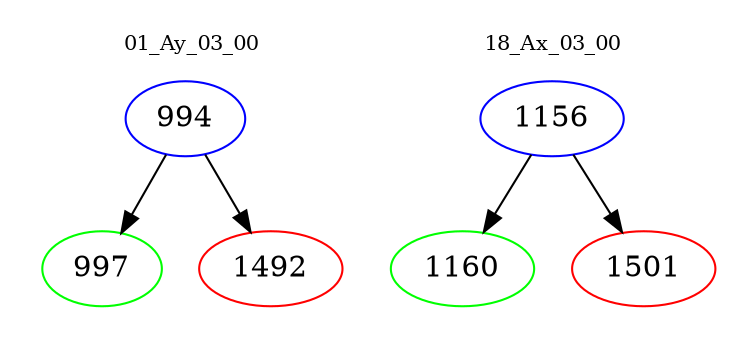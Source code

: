 digraph{
subgraph cluster_0 {
color = white
label = "01_Ay_03_00";
fontsize=10;
T0_994 [label="994", color="blue"]
T0_994 -> T0_997 [color="black"]
T0_997 [label="997", color="green"]
T0_994 -> T0_1492 [color="black"]
T0_1492 [label="1492", color="red"]
}
subgraph cluster_1 {
color = white
label = "18_Ax_03_00";
fontsize=10;
T1_1156 [label="1156", color="blue"]
T1_1156 -> T1_1160 [color="black"]
T1_1160 [label="1160", color="green"]
T1_1156 -> T1_1501 [color="black"]
T1_1501 [label="1501", color="red"]
}
}
